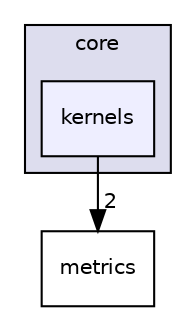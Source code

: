 digraph "src/mlpack/core/kernels" {
  compound=true
  node [ fontsize="10", fontname="Helvetica"];
  edge [ labelfontsize="10", labelfontname="Helvetica"];
  subgraph clusterdir_4fe3ec57c84c6ad35450b5bbf87898f0 {
    graph [ bgcolor="#ddddee", pencolor="black", label="core" fontname="Helvetica", fontsize="10", URL="dir_4fe3ec57c84c6ad35450b5bbf87898f0.html"]
  dir_26f4c547aa789b58e4251d7d29e5a096 [shape=box, label="kernels", style="filled", fillcolor="#eeeeff", pencolor="black", URL="dir_26f4c547aa789b58e4251d7d29e5a096.html"];
  }
  dir_f49c0cad6d7713ea1863882a9c623a32 [shape=box label="metrics" URL="dir_f49c0cad6d7713ea1863882a9c623a32.html"];
  dir_26f4c547aa789b58e4251d7d29e5a096->dir_f49c0cad6d7713ea1863882a9c623a32 [headlabel="2", labeldistance=1.5 headhref="dir_000007_000009.html"];
}
